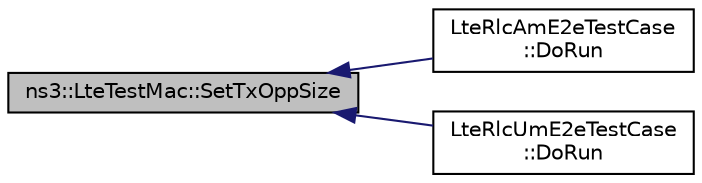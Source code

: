 digraph "ns3::LteTestMac::SetTxOppSize"
{
  edge [fontname="Helvetica",fontsize="10",labelfontname="Helvetica",labelfontsize="10"];
  node [fontname="Helvetica",fontsize="10",shape=record];
  rankdir="LR";
  Node1 [label="ns3::LteTestMac::SetTxOppSize",height=0.2,width=0.4,color="black", fillcolor="grey75", style="filled", fontcolor="black"];
  Node1 -> Node2 [dir="back",color="midnightblue",fontsize="10",style="solid"];
  Node2 [label="LteRlcAmE2eTestCase\l::DoRun",height=0.2,width=0.4,color="black", fillcolor="white", style="filled",URL="$db/d94/classLteRlcAmE2eTestCase.html#a96cf405c2fe8e9a1c878c615b185d419",tooltip="Implementation to actually run this TestCase. "];
  Node1 -> Node3 [dir="back",color="midnightblue",fontsize="10",style="solid"];
  Node3 [label="LteRlcUmE2eTestCase\l::DoRun",height=0.2,width=0.4,color="black", fillcolor="white", style="filled",URL="$d3/d91/classLteRlcUmE2eTestCase.html#afa983387e011c31df96206ec0c772127",tooltip="Implementation to actually run this TestCase. "];
}
